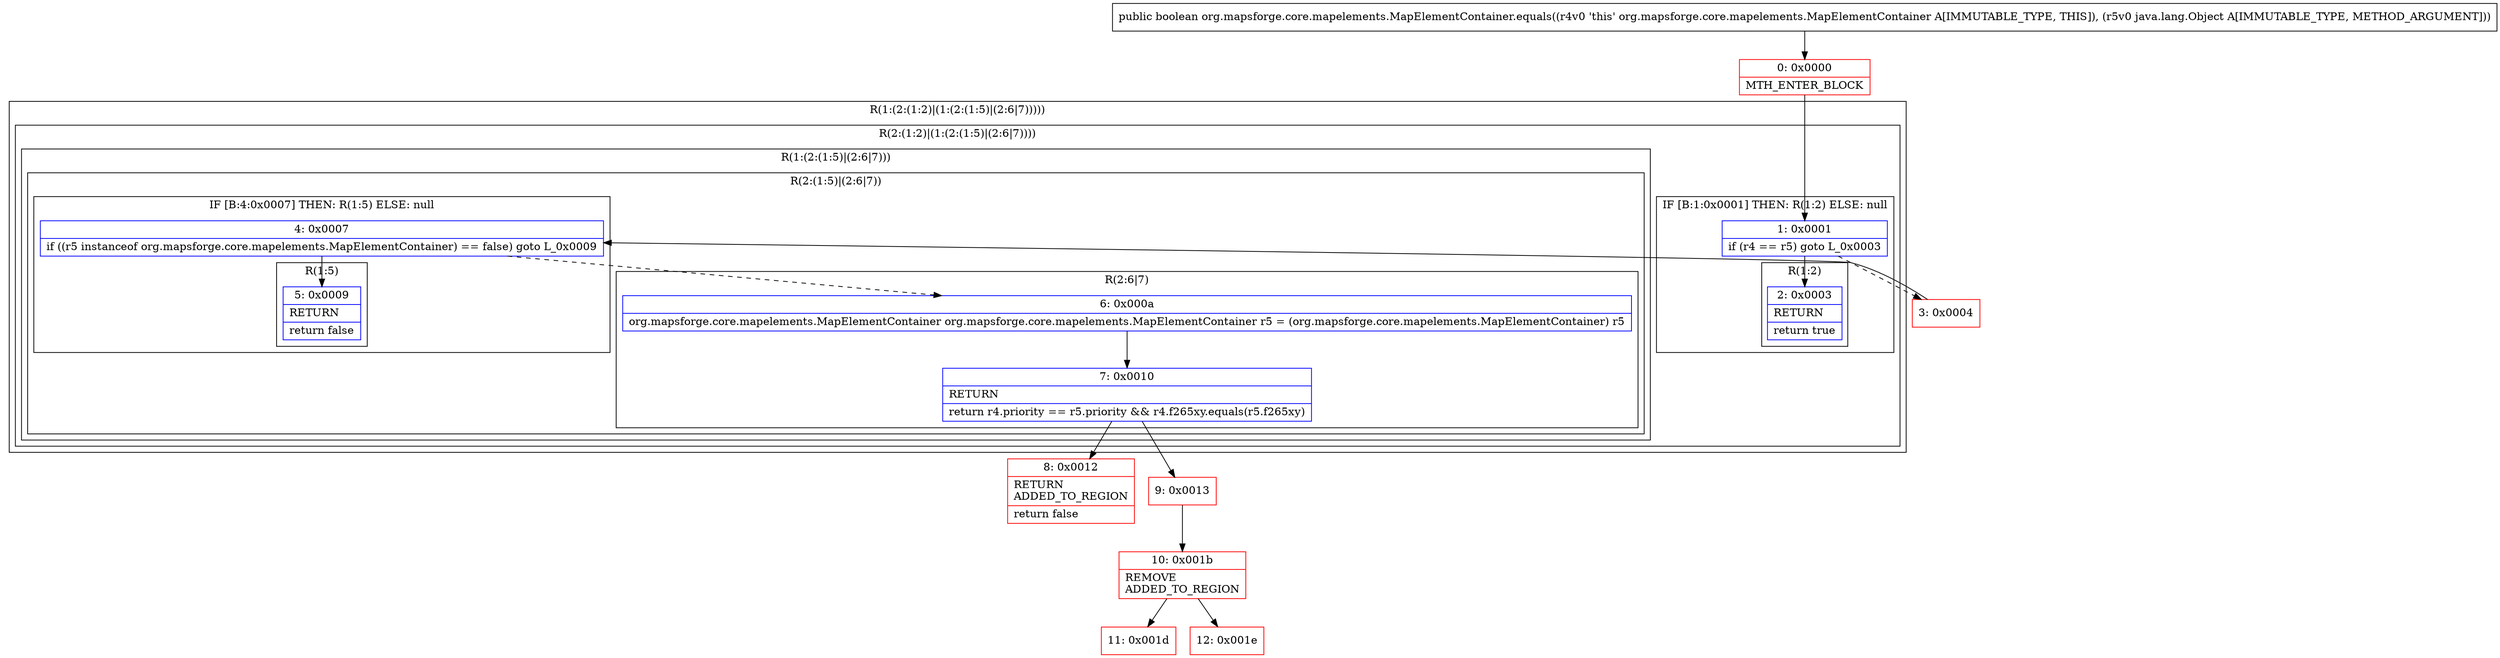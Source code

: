 digraph "CFG fororg.mapsforge.core.mapelements.MapElementContainer.equals(Ljava\/lang\/Object;)Z" {
subgraph cluster_Region_2001167117 {
label = "R(1:(2:(1:2)|(1:(2:(1:5)|(2:6|7)))))";
node [shape=record,color=blue];
subgraph cluster_Region_1481556532 {
label = "R(2:(1:2)|(1:(2:(1:5)|(2:6|7))))";
node [shape=record,color=blue];
subgraph cluster_IfRegion_1196177422 {
label = "IF [B:1:0x0001] THEN: R(1:2) ELSE: null";
node [shape=record,color=blue];
Node_1 [shape=record,label="{1\:\ 0x0001|if (r4 == r5) goto L_0x0003\l}"];
subgraph cluster_Region_1802223029 {
label = "R(1:2)";
node [shape=record,color=blue];
Node_2 [shape=record,label="{2\:\ 0x0003|RETURN\l|return true\l}"];
}
}
subgraph cluster_Region_662234334 {
label = "R(1:(2:(1:5)|(2:6|7)))";
node [shape=record,color=blue];
subgraph cluster_Region_160030055 {
label = "R(2:(1:5)|(2:6|7))";
node [shape=record,color=blue];
subgraph cluster_IfRegion_790824976 {
label = "IF [B:4:0x0007] THEN: R(1:5) ELSE: null";
node [shape=record,color=blue];
Node_4 [shape=record,label="{4\:\ 0x0007|if ((r5 instanceof org.mapsforge.core.mapelements.MapElementContainer) == false) goto L_0x0009\l}"];
subgraph cluster_Region_429100628 {
label = "R(1:5)";
node [shape=record,color=blue];
Node_5 [shape=record,label="{5\:\ 0x0009|RETURN\l|return false\l}"];
}
}
subgraph cluster_Region_843175872 {
label = "R(2:6|7)";
node [shape=record,color=blue];
Node_6 [shape=record,label="{6\:\ 0x000a|org.mapsforge.core.mapelements.MapElementContainer org.mapsforge.core.mapelements.MapElementContainer r5 = (org.mapsforge.core.mapelements.MapElementContainer) r5\l}"];
Node_7 [shape=record,label="{7\:\ 0x0010|RETURN\l|return r4.priority == r5.priority && r4.f265xy.equals(r5.f265xy)\l}"];
}
}
}
}
}
Node_0 [shape=record,color=red,label="{0\:\ 0x0000|MTH_ENTER_BLOCK\l}"];
Node_3 [shape=record,color=red,label="{3\:\ 0x0004}"];
Node_8 [shape=record,color=red,label="{8\:\ 0x0012|RETURN\lADDED_TO_REGION\l|return false\l}"];
Node_9 [shape=record,color=red,label="{9\:\ 0x0013}"];
Node_10 [shape=record,color=red,label="{10\:\ 0x001b|REMOVE\lADDED_TO_REGION\l}"];
Node_11 [shape=record,color=red,label="{11\:\ 0x001d}"];
Node_12 [shape=record,color=red,label="{12\:\ 0x001e}"];
MethodNode[shape=record,label="{public boolean org.mapsforge.core.mapelements.MapElementContainer.equals((r4v0 'this' org.mapsforge.core.mapelements.MapElementContainer A[IMMUTABLE_TYPE, THIS]), (r5v0 java.lang.Object A[IMMUTABLE_TYPE, METHOD_ARGUMENT])) }"];
MethodNode -> Node_0;
Node_1 -> Node_2;
Node_1 -> Node_3[style=dashed];
Node_4 -> Node_5;
Node_4 -> Node_6[style=dashed];
Node_6 -> Node_7;
Node_7 -> Node_8;
Node_7 -> Node_9;
Node_0 -> Node_1;
Node_3 -> Node_4;
Node_9 -> Node_10;
Node_10 -> Node_11;
Node_10 -> Node_12;
}


